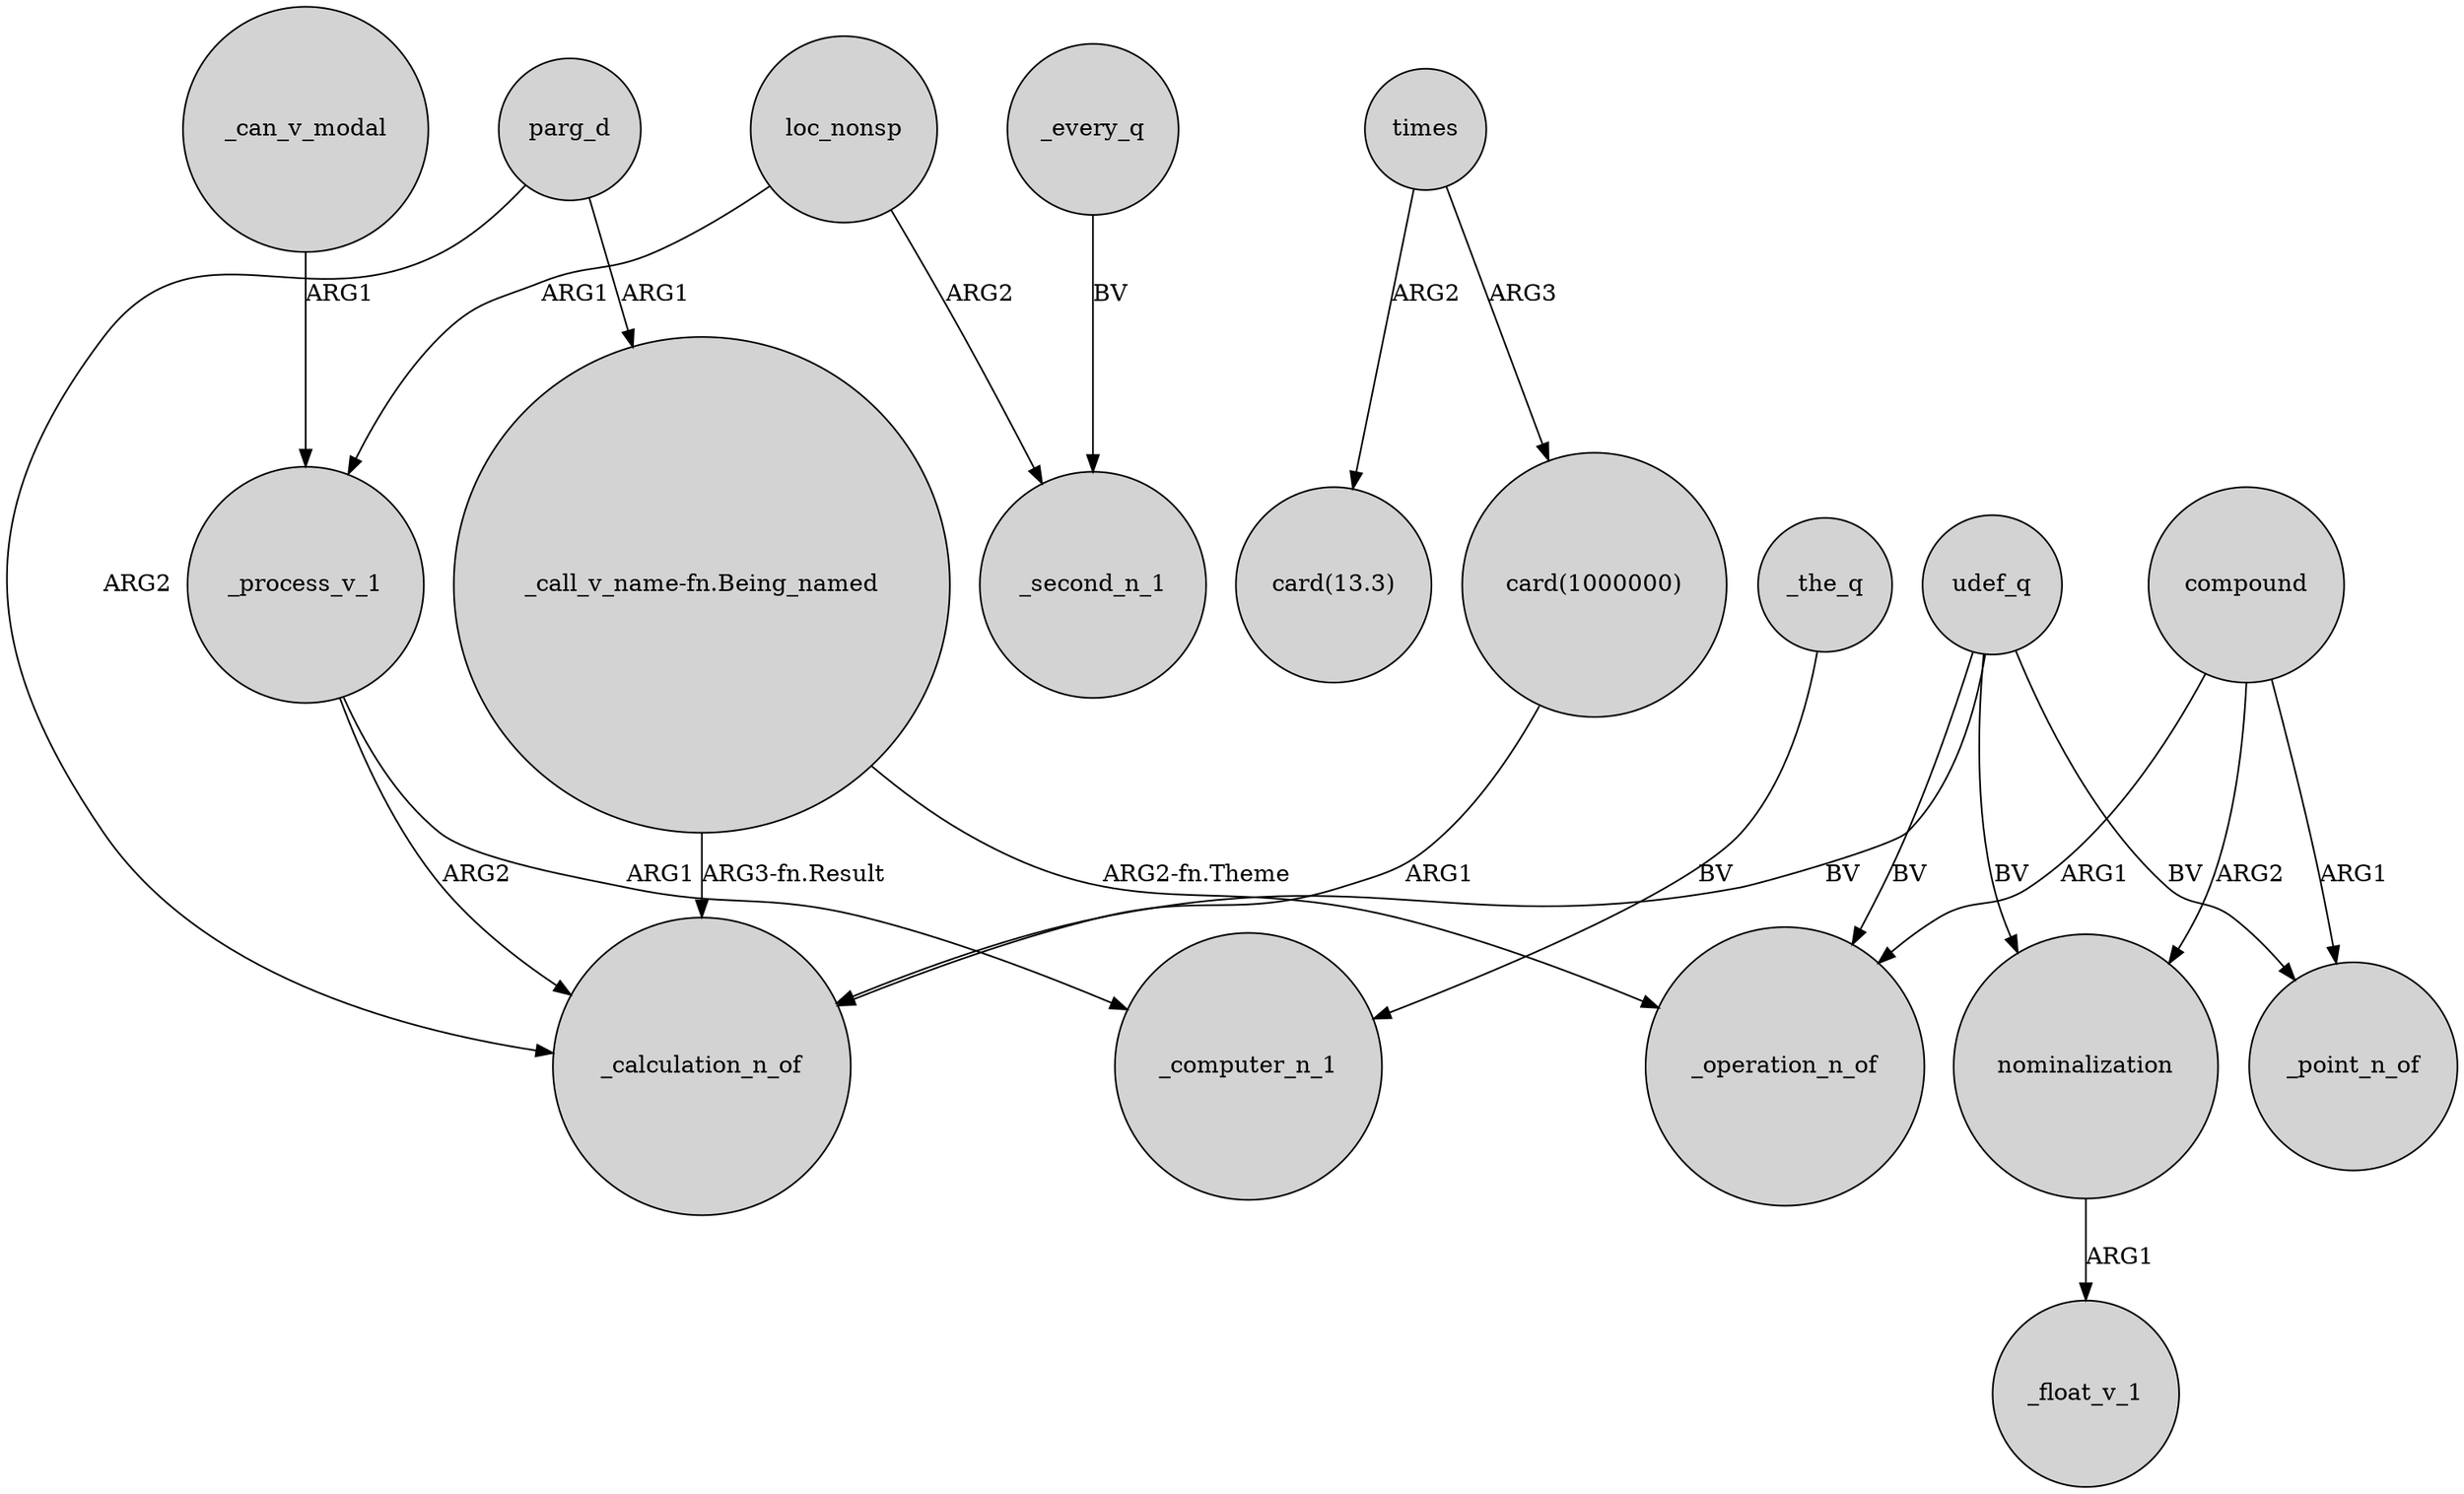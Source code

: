 digraph {
	node [shape=circle style=filled]
	_can_v_modal -> _process_v_1 [label=ARG1]
	compound -> _operation_n_of [label=ARG1]
	parg_d -> _calculation_n_of [label=ARG2]
	times -> "card(13.3)" [label=ARG2]
	"_call_v_name-fn.Being_named" -> _operation_n_of [label="ARG2-fn.Theme"]
	compound -> nominalization [label=ARG2]
	parg_d -> "_call_v_name-fn.Being_named" [label=ARG1]
	udef_q -> _calculation_n_of [label=BV]
	"card(1000000)" -> _calculation_n_of [label=ARG1]
	compound -> _point_n_of [label=ARG1]
	_process_v_1 -> _calculation_n_of [label=ARG2]
	_every_q -> _second_n_1 [label=BV]
	times -> "card(1000000)" [label=ARG3]
	udef_q -> nominalization [label=BV]
	_process_v_1 -> _computer_n_1 [label=ARG1]
	_the_q -> _computer_n_1 [label=BV]
	"_call_v_name-fn.Being_named" -> _calculation_n_of [label="ARG3-fn.Result"]
	nominalization -> _float_v_1 [label=ARG1]
	loc_nonsp -> _process_v_1 [label=ARG1]
	udef_q -> _operation_n_of [label=BV]
	udef_q -> _point_n_of [label=BV]
	loc_nonsp -> _second_n_1 [label=ARG2]
}

